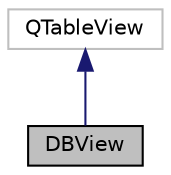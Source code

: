 digraph "DBView"
{
 // LATEX_PDF_SIZE
  edge [fontname="Helvetica",fontsize="10",labelfontname="Helvetica",labelfontsize="10"];
  node [fontname="Helvetica",fontsize="10",shape=record];
  Node1 [label="DBView",height=0.2,width=0.4,color="black", fillcolor="grey75", style="filled", fontcolor="black",tooltip="Класс отвечающий за отображение данных из БД в таблице"];
  Node2 -> Node1 [dir="back",color="midnightblue",fontsize="10",style="solid",fontname="Helvetica"];
  Node2 [label="QTableView",height=0.2,width=0.4,color="grey75", fillcolor="white", style="filled",tooltip=" "];
}
